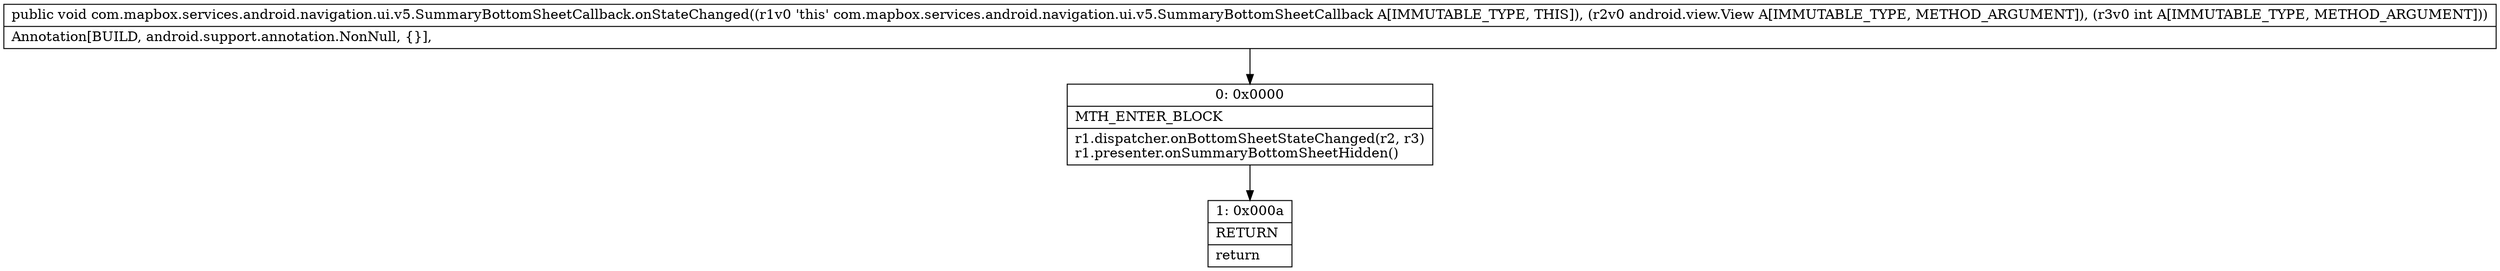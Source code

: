 digraph "CFG forcom.mapbox.services.android.navigation.ui.v5.SummaryBottomSheetCallback.onStateChanged(Landroid\/view\/View;I)V" {
Node_0 [shape=record,label="{0\:\ 0x0000|MTH_ENTER_BLOCK\l|r1.dispatcher.onBottomSheetStateChanged(r2, r3)\lr1.presenter.onSummaryBottomSheetHidden()\l}"];
Node_1 [shape=record,label="{1\:\ 0x000a|RETURN\l|return\l}"];
MethodNode[shape=record,label="{public void com.mapbox.services.android.navigation.ui.v5.SummaryBottomSheetCallback.onStateChanged((r1v0 'this' com.mapbox.services.android.navigation.ui.v5.SummaryBottomSheetCallback A[IMMUTABLE_TYPE, THIS]), (r2v0 android.view.View A[IMMUTABLE_TYPE, METHOD_ARGUMENT]), (r3v0 int A[IMMUTABLE_TYPE, METHOD_ARGUMENT]))  | Annotation[BUILD, android.support.annotation.NonNull, \{\}], \l}"];
MethodNode -> Node_0;
Node_0 -> Node_1;
}

